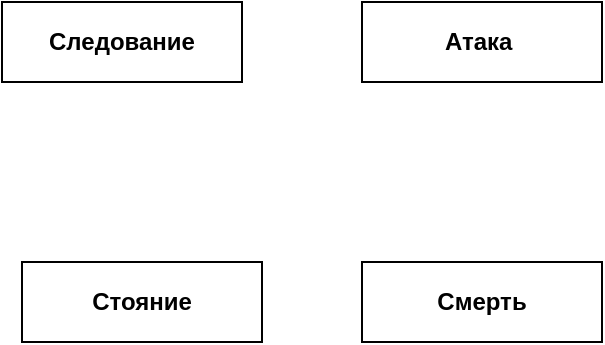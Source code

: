 <mxfile version="15.6.5" type="device"><diagram id="0XIy_4ESBmbegBkO0qpR" name="Page-1"><mxGraphModel dx="1038" dy="547" grid="1" gridSize="10" guides="1" tooltips="1" connect="1" arrows="1" fold="1" page="1" pageScale="1" pageWidth="827" pageHeight="1169" math="0" shadow="0"><root><mxCell id="0"/><mxCell id="1" parent="0"/><mxCell id="5aeoTI6nQyUivG7WI5S9-1" value="&lt;b&gt;Следование&lt;/b&gt;&lt;br&gt;" style="rounded=0;whiteSpace=wrap;html=1;fillColor=default;strokeColor=default;fontColor=default;" vertex="1" parent="1"><mxGeometry x="110" y="170" width="120" height="40" as="geometry"/></mxCell><mxCell id="5aeoTI6nQyUivG7WI5S9-2" value="&lt;b&gt;Атака&amp;nbsp;&lt;/b&gt;" style="rounded=0;whiteSpace=wrap;html=1;fillColor=default;strokeColor=default;fontColor=default;" vertex="1" parent="1"><mxGeometry x="290" y="170" width="120" height="40" as="geometry"/></mxCell><mxCell id="5aeoTI6nQyUivG7WI5S9-3" value="&lt;b&gt;Стояние&lt;/b&gt;" style="rounded=0;whiteSpace=wrap;html=1;fillColor=default;strokeColor=default;fontColor=default;" vertex="1" parent="1"><mxGeometry x="120" y="300" width="120" height="40" as="geometry"/></mxCell><mxCell id="5aeoTI6nQyUivG7WI5S9-4" value="&lt;b&gt;Смерть&lt;/b&gt;" style="rounded=0;whiteSpace=wrap;html=1;fillColor=default;strokeColor=default;fontColor=default;" vertex="1" parent="1"><mxGeometry x="290" y="300" width="120" height="40" as="geometry"/></mxCell></root></mxGraphModel></diagram></mxfile>